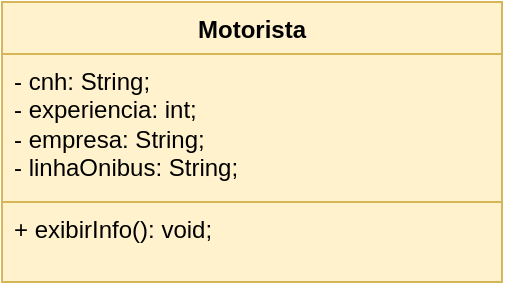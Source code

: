 <mxfile version="24.8.3">
  <diagram id="C5RBs43oDa-KdzZeNtuy" name="Page-1">
    <mxGraphModel dx="1434" dy="780" grid="1" gridSize="10" guides="1" tooltips="1" connect="1" arrows="1" fold="1" page="1" pageScale="1" pageWidth="827" pageHeight="1169" math="0" shadow="0">
      <root>
        <mxCell id="WIyWlLk6GJQsqaUBKTNV-0" />
        <mxCell id="WIyWlLk6GJQsqaUBKTNV-1" parent="WIyWlLk6GJQsqaUBKTNV-0" />
        <mxCell id="SiXrV_cvDCzIIsLti6lX-0" value="Motorista&lt;div&gt;&lt;br&gt;&lt;/div&gt;" style="swimlane;fontStyle=1;align=center;verticalAlign=top;childLayout=stackLayout;horizontal=1;startSize=26;horizontalStack=0;resizeParent=1;resizeParentMax=0;resizeLast=0;collapsible=1;marginBottom=0;whiteSpace=wrap;html=1;fillColor=#fff2cc;strokeColor=#d6b656;" vertex="1" parent="WIyWlLk6GJQsqaUBKTNV-1">
          <mxGeometry x="300" y="140" width="250" height="140" as="geometry" />
        </mxCell>
        <mxCell id="SiXrV_cvDCzIIsLti6lX-1" value="- cnh: String;&lt;div&gt;- experiencia: int;&lt;/div&gt;&lt;div&gt;- empresa: String;&lt;br&gt;&lt;div&gt;- linhaOnibus: String;&lt;/div&gt;&lt;/div&gt;" style="text;strokeColor=#d6b656;fillColor=#fff2cc;align=left;verticalAlign=top;spacingLeft=4;spacingRight=4;overflow=hidden;rotatable=0;points=[[0,0.5],[1,0.5]];portConstraint=eastwest;whiteSpace=wrap;html=1;" vertex="1" parent="SiXrV_cvDCzIIsLti6lX-0">
          <mxGeometry y="26" width="250" height="74" as="geometry" />
        </mxCell>
        <mxCell id="SiXrV_cvDCzIIsLti6lX-2" value="&lt;div&gt;+ exibirInfo(): void;&lt;/div&gt;" style="text;strokeColor=#d6b656;fillColor=#fff2cc;align=left;verticalAlign=top;spacingLeft=4;spacingRight=4;overflow=hidden;rotatable=0;points=[[0,0.5],[1,0.5]];portConstraint=eastwest;whiteSpace=wrap;html=1;" vertex="1" parent="SiXrV_cvDCzIIsLti6lX-0">
          <mxGeometry y="100" width="250" height="40" as="geometry" />
        </mxCell>
      </root>
    </mxGraphModel>
  </diagram>
</mxfile>
